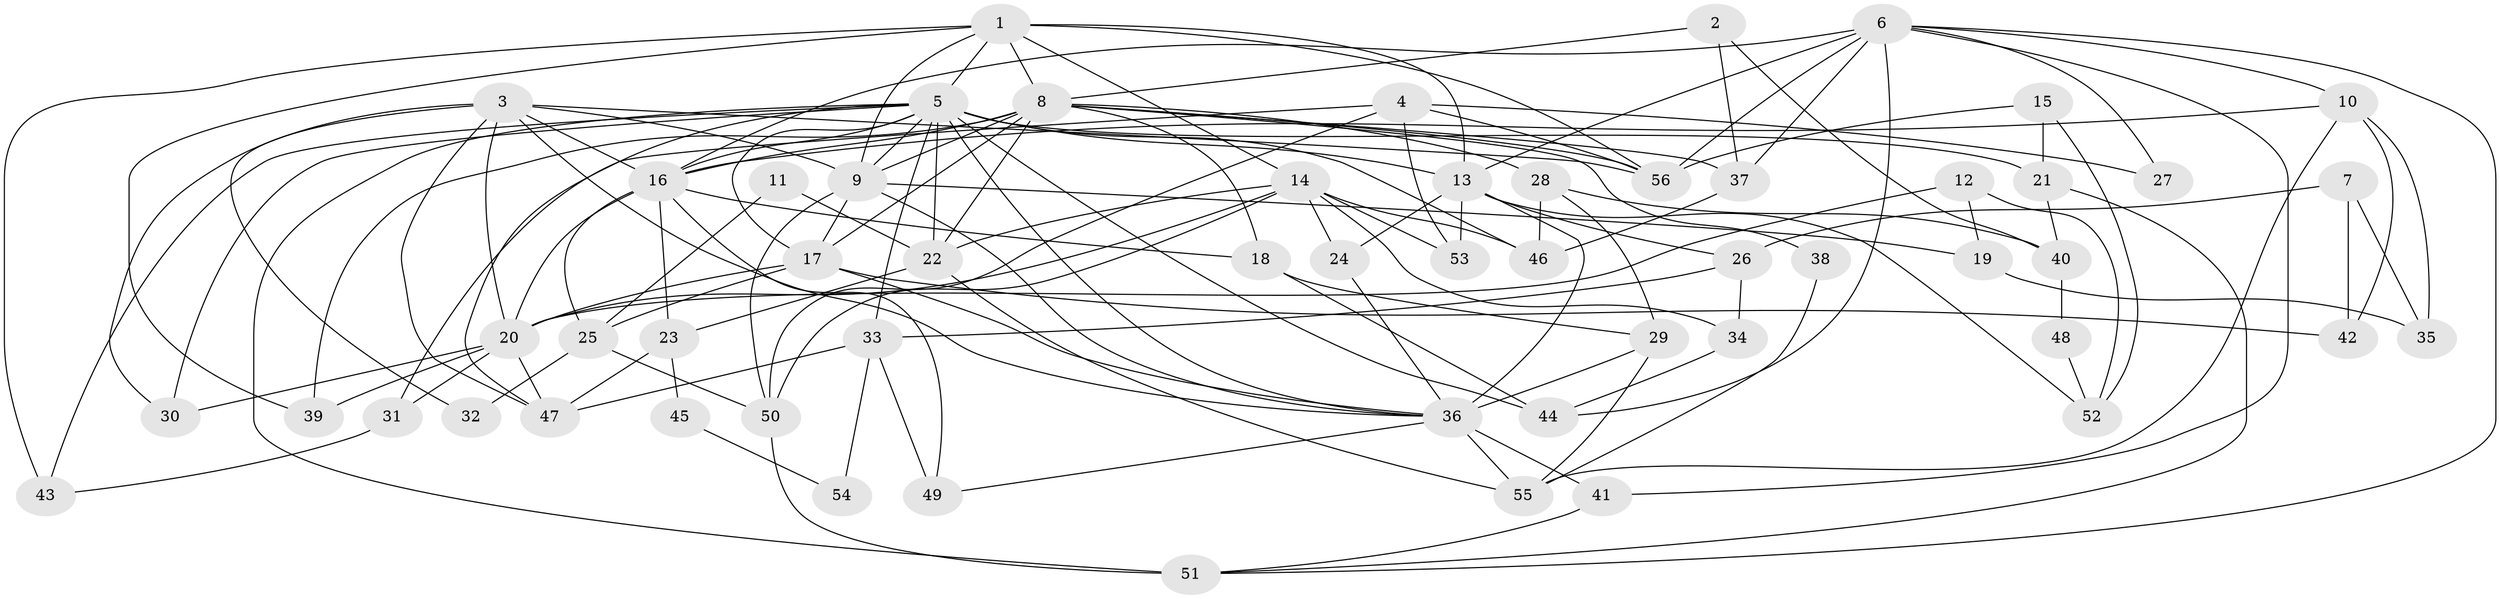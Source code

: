 // original degree distribution, {8: 0.010752688172043012, 3: 0.3225806451612903, 4: 0.3333333333333333, 5: 0.17204301075268819, 6: 0.10752688172043011, 2: 0.053763440860215055}
// Generated by graph-tools (version 1.1) at 2025/50/03/04/25 22:50:58]
// undirected, 56 vertices, 135 edges
graph export_dot {
  node [color=gray90,style=filled];
  1;
  2;
  3;
  4;
  5;
  6;
  7;
  8;
  9;
  10;
  11;
  12;
  13;
  14;
  15;
  16;
  17;
  18;
  19;
  20;
  21;
  22;
  23;
  24;
  25;
  26;
  27;
  28;
  29;
  30;
  31;
  32;
  33;
  34;
  35;
  36;
  37;
  38;
  39;
  40;
  41;
  42;
  43;
  44;
  45;
  46;
  47;
  48;
  49;
  50;
  51;
  52;
  53;
  54;
  55;
  56;
  1 -- 5 [weight=1.0];
  1 -- 8 [weight=1.0];
  1 -- 9 [weight=1.0];
  1 -- 13 [weight=1.0];
  1 -- 14 [weight=1.0];
  1 -- 39 [weight=1.0];
  1 -- 43 [weight=1.0];
  1 -- 56 [weight=1.0];
  2 -- 8 [weight=1.0];
  2 -- 37 [weight=1.0];
  2 -- 40 [weight=1.0];
  3 -- 9 [weight=1.0];
  3 -- 16 [weight=2.0];
  3 -- 20 [weight=1.0];
  3 -- 30 [weight=1.0];
  3 -- 32 [weight=1.0];
  3 -- 36 [weight=1.0];
  3 -- 47 [weight=1.0];
  3 -- 56 [weight=1.0];
  4 -- 27 [weight=1.0];
  4 -- 31 [weight=1.0];
  4 -- 50 [weight=1.0];
  4 -- 53 [weight=1.0];
  4 -- 56 [weight=1.0];
  5 -- 9 [weight=1.0];
  5 -- 13 [weight=1.0];
  5 -- 16 [weight=1.0];
  5 -- 17 [weight=1.0];
  5 -- 21 [weight=1.0];
  5 -- 22 [weight=1.0];
  5 -- 30 [weight=1.0];
  5 -- 33 [weight=1.0];
  5 -- 36 [weight=1.0];
  5 -- 43 [weight=1.0];
  5 -- 44 [weight=1.0];
  5 -- 46 [weight=1.0];
  5 -- 47 [weight=1.0];
  5 -- 51 [weight=2.0];
  6 -- 10 [weight=1.0];
  6 -- 13 [weight=1.0];
  6 -- 16 [weight=1.0];
  6 -- 27 [weight=1.0];
  6 -- 37 [weight=1.0];
  6 -- 41 [weight=1.0];
  6 -- 44 [weight=1.0];
  6 -- 51 [weight=1.0];
  6 -- 56 [weight=1.0];
  7 -- 26 [weight=1.0];
  7 -- 35 [weight=1.0];
  7 -- 42 [weight=1.0];
  8 -- 9 [weight=1.0];
  8 -- 16 [weight=2.0];
  8 -- 17 [weight=1.0];
  8 -- 18 [weight=1.0];
  8 -- 22 [weight=1.0];
  8 -- 28 [weight=1.0];
  8 -- 37 [weight=1.0];
  8 -- 38 [weight=1.0];
  8 -- 39 [weight=1.0];
  8 -- 56 [weight=1.0];
  9 -- 17 [weight=1.0];
  9 -- 19 [weight=1.0];
  9 -- 36 [weight=1.0];
  9 -- 50 [weight=1.0];
  10 -- 16 [weight=1.0];
  10 -- 35 [weight=1.0];
  10 -- 42 [weight=1.0];
  10 -- 55 [weight=1.0];
  11 -- 22 [weight=1.0];
  11 -- 25 [weight=1.0];
  12 -- 19 [weight=1.0];
  12 -- 20 [weight=1.0];
  12 -- 52 [weight=1.0];
  13 -- 24 [weight=1.0];
  13 -- 26 [weight=1.0];
  13 -- 36 [weight=4.0];
  13 -- 52 [weight=1.0];
  13 -- 53 [weight=1.0];
  14 -- 20 [weight=1.0];
  14 -- 22 [weight=1.0];
  14 -- 24 [weight=1.0];
  14 -- 34 [weight=1.0];
  14 -- 46 [weight=1.0];
  14 -- 50 [weight=1.0];
  14 -- 53 [weight=1.0];
  15 -- 21 [weight=1.0];
  15 -- 52 [weight=1.0];
  15 -- 56 [weight=1.0];
  16 -- 18 [weight=1.0];
  16 -- 20 [weight=1.0];
  16 -- 23 [weight=1.0];
  16 -- 25 [weight=1.0];
  16 -- 49 [weight=1.0];
  17 -- 20 [weight=1.0];
  17 -- 25 [weight=1.0];
  17 -- 36 [weight=2.0];
  17 -- 42 [weight=1.0];
  18 -- 29 [weight=1.0];
  18 -- 44 [weight=1.0];
  19 -- 35 [weight=1.0];
  20 -- 30 [weight=1.0];
  20 -- 31 [weight=1.0];
  20 -- 39 [weight=1.0];
  20 -- 47 [weight=1.0];
  21 -- 40 [weight=1.0];
  21 -- 51 [weight=1.0];
  22 -- 23 [weight=1.0];
  22 -- 55 [weight=1.0];
  23 -- 45 [weight=1.0];
  23 -- 47 [weight=1.0];
  24 -- 36 [weight=1.0];
  25 -- 32 [weight=1.0];
  25 -- 50 [weight=1.0];
  26 -- 33 [weight=1.0];
  26 -- 34 [weight=1.0];
  28 -- 29 [weight=1.0];
  28 -- 40 [weight=1.0];
  28 -- 46 [weight=1.0];
  29 -- 36 [weight=1.0];
  29 -- 55 [weight=1.0];
  31 -- 43 [weight=1.0];
  33 -- 47 [weight=1.0];
  33 -- 49 [weight=1.0];
  33 -- 54 [weight=1.0];
  34 -- 44 [weight=1.0];
  36 -- 41 [weight=1.0];
  36 -- 49 [weight=1.0];
  36 -- 55 [weight=1.0];
  37 -- 46 [weight=1.0];
  38 -- 55 [weight=1.0];
  40 -- 48 [weight=1.0];
  41 -- 51 [weight=1.0];
  45 -- 54 [weight=1.0];
  48 -- 52 [weight=1.0];
  50 -- 51 [weight=1.0];
}
